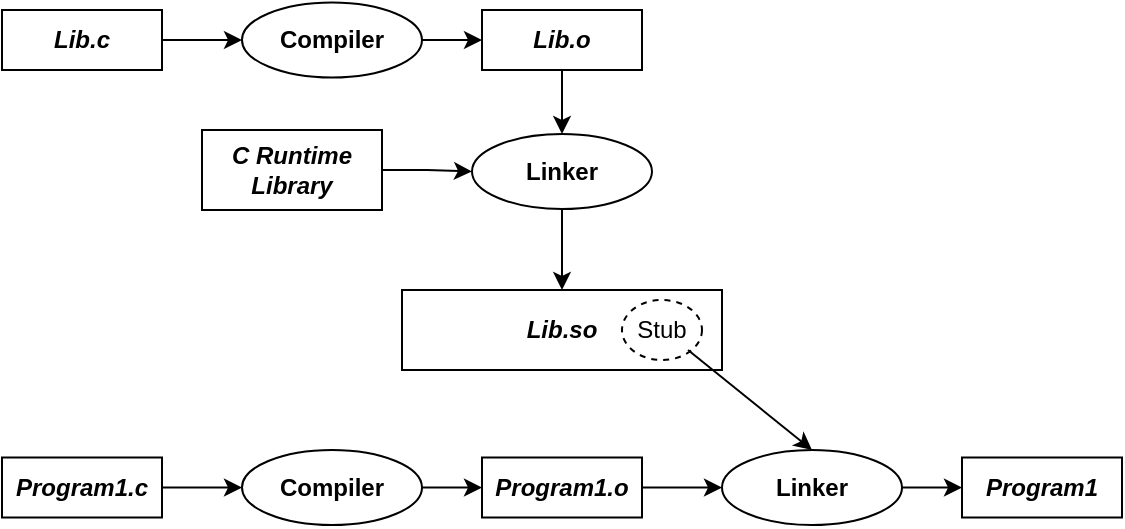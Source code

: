 <mxfile version="14.5.1" type="device"><diagram id="-l8LTzM8-EYCReT8Znl-" name="第 1 页"><mxGraphModel dx="907" dy="733" grid="1" gridSize="10" guides="1" tooltips="1" connect="1" arrows="1" fold="1" page="1" pageScale="1" pageWidth="827" pageHeight="1169" math="0" shadow="0"><root><mxCell id="0"/><mxCell id="1" parent="0"/><mxCell id="dzJN5QDpe8_w99gav0S3-48" style="edgeStyle=orthogonalEdgeStyle;rounded=0;orthogonalLoop=1;jettySize=auto;html=1;entryX=0;entryY=0.5;entryDx=0;entryDy=0;" edge="1" parent="1" source="dzJN5QDpe8_w99gav0S3-36" target="dzJN5QDpe8_w99gav0S3-37"><mxGeometry relative="1" as="geometry"/></mxCell><mxCell id="dzJN5QDpe8_w99gav0S3-36" value="&lt;i&gt;&lt;b&gt;Lib.c&lt;/b&gt;&lt;/i&gt;" style="rounded=0;whiteSpace=wrap;html=1;shadow=0;sketch=0;fillColor=#FFFFFF;" vertex="1" parent="1"><mxGeometry x="120" y="240" width="80" height="30" as="geometry"/></mxCell><mxCell id="dzJN5QDpe8_w99gav0S3-49" style="edgeStyle=orthogonalEdgeStyle;rounded=0;orthogonalLoop=1;jettySize=auto;html=1;entryX=0;entryY=0.5;entryDx=0;entryDy=0;" edge="1" parent="1" source="dzJN5QDpe8_w99gav0S3-37" target="dzJN5QDpe8_w99gav0S3-38"><mxGeometry relative="1" as="geometry"/></mxCell><mxCell id="dzJN5QDpe8_w99gav0S3-37" value="&lt;b&gt;Compiler&lt;/b&gt;" style="ellipse;whiteSpace=wrap;html=1;shadow=0;sketch=0;fillColor=#FFFFFF;" vertex="1" parent="1"><mxGeometry x="240" y="236.25" width="90" height="37.5" as="geometry"/></mxCell><mxCell id="dzJN5QDpe8_w99gav0S3-50" style="edgeStyle=orthogonalEdgeStyle;rounded=0;orthogonalLoop=1;jettySize=auto;html=1;entryX=0.5;entryY=0;entryDx=0;entryDy=0;" edge="1" parent="1" source="dzJN5QDpe8_w99gav0S3-38" target="dzJN5QDpe8_w99gav0S3-39"><mxGeometry relative="1" as="geometry"/></mxCell><mxCell id="dzJN5QDpe8_w99gav0S3-38" value="&lt;i&gt;&lt;b&gt;Lib.o&lt;/b&gt;&lt;/i&gt;" style="rounded=0;whiteSpace=wrap;html=1;shadow=0;sketch=0;fillColor=#FFFFFF;" vertex="1" parent="1"><mxGeometry x="360" y="240" width="80" height="30" as="geometry"/></mxCell><mxCell id="dzJN5QDpe8_w99gav0S3-52" style="edgeStyle=orthogonalEdgeStyle;rounded=0;orthogonalLoop=1;jettySize=auto;html=1;entryX=0.5;entryY=0;entryDx=0;entryDy=0;" edge="1" parent="1" source="dzJN5QDpe8_w99gav0S3-39" target="dzJN5QDpe8_w99gav0S3-41"><mxGeometry relative="1" as="geometry"/></mxCell><mxCell id="dzJN5QDpe8_w99gav0S3-39" value="&lt;b&gt;Linker&lt;/b&gt;" style="ellipse;whiteSpace=wrap;html=1;shadow=0;sketch=0;fillColor=#FFFFFF;" vertex="1" parent="1"><mxGeometry x="355" y="302" width="90" height="37.5" as="geometry"/></mxCell><mxCell id="dzJN5QDpe8_w99gav0S3-51" style="edgeStyle=orthogonalEdgeStyle;rounded=0;orthogonalLoop=1;jettySize=auto;html=1;entryX=0;entryY=0.5;entryDx=0;entryDy=0;" edge="1" parent="1" source="dzJN5QDpe8_w99gav0S3-40" target="dzJN5QDpe8_w99gav0S3-39"><mxGeometry relative="1" as="geometry"/></mxCell><mxCell id="dzJN5QDpe8_w99gav0S3-40" value="&lt;i&gt;&lt;b&gt;C Runtime&lt;br&gt;Library&lt;/b&gt;&lt;/i&gt;" style="rounded=0;whiteSpace=wrap;html=1;shadow=0;sketch=0;fillColor=#FFFFFF;" vertex="1" parent="1"><mxGeometry x="220" y="300" width="90" height="40" as="geometry"/></mxCell><mxCell id="dzJN5QDpe8_w99gav0S3-41" value="&lt;i&gt;&lt;b&gt;Lib.so&lt;/b&gt;&lt;/i&gt;" style="rounded=0;whiteSpace=wrap;html=1;shadow=0;sketch=0;fillColor=#FFFFFF;" vertex="1" parent="1"><mxGeometry x="320" y="380" width="160" height="40" as="geometry"/></mxCell><mxCell id="dzJN5QDpe8_w99gav0S3-42" value="Stub" style="ellipse;whiteSpace=wrap;html=1;shadow=0;sketch=0;fillColor=#FFFFFF;dashed=1;" vertex="1" parent="1"><mxGeometry x="430" y="385" width="40" height="30" as="geometry"/></mxCell><mxCell id="dzJN5QDpe8_w99gav0S3-53" style="edgeStyle=orthogonalEdgeStyle;rounded=0;orthogonalLoop=1;jettySize=auto;html=1;entryX=0;entryY=0.5;entryDx=0;entryDy=0;" edge="1" parent="1" source="dzJN5QDpe8_w99gav0S3-43" target="dzJN5QDpe8_w99gav0S3-44"><mxGeometry relative="1" as="geometry"/></mxCell><mxCell id="dzJN5QDpe8_w99gav0S3-43" value="&lt;i&gt;&lt;b&gt;Program1.c&lt;/b&gt;&lt;/i&gt;" style="rounded=0;whiteSpace=wrap;html=1;shadow=0;sketch=0;fillColor=#FFFFFF;" vertex="1" parent="1"><mxGeometry x="120" y="463.75" width="80" height="30" as="geometry"/></mxCell><mxCell id="dzJN5QDpe8_w99gav0S3-54" style="edgeStyle=orthogonalEdgeStyle;rounded=0;orthogonalLoop=1;jettySize=auto;html=1;entryX=0;entryY=0.5;entryDx=0;entryDy=0;" edge="1" parent="1" source="dzJN5QDpe8_w99gav0S3-44" target="dzJN5QDpe8_w99gav0S3-45"><mxGeometry relative="1" as="geometry"/></mxCell><mxCell id="dzJN5QDpe8_w99gav0S3-44" value="&lt;b&gt;Compiler&lt;/b&gt;" style="ellipse;whiteSpace=wrap;html=1;shadow=0;sketch=0;fillColor=#FFFFFF;" vertex="1" parent="1"><mxGeometry x="240" y="460" width="90" height="37.5" as="geometry"/></mxCell><mxCell id="dzJN5QDpe8_w99gav0S3-55" style="edgeStyle=orthogonalEdgeStyle;rounded=0;orthogonalLoop=1;jettySize=auto;html=1;entryX=0;entryY=0.5;entryDx=0;entryDy=0;" edge="1" parent="1" source="dzJN5QDpe8_w99gav0S3-45" target="dzJN5QDpe8_w99gav0S3-46"><mxGeometry relative="1" as="geometry"/></mxCell><mxCell id="dzJN5QDpe8_w99gav0S3-45" value="&lt;i&gt;&lt;b&gt;Program1.o&lt;/b&gt;&lt;/i&gt;" style="rounded=0;whiteSpace=wrap;html=1;shadow=0;sketch=0;fillColor=#FFFFFF;" vertex="1" parent="1"><mxGeometry x="360" y="463.75" width="80" height="30" as="geometry"/></mxCell><mxCell id="dzJN5QDpe8_w99gav0S3-56" style="edgeStyle=orthogonalEdgeStyle;rounded=0;orthogonalLoop=1;jettySize=auto;html=1;entryX=0;entryY=0.5;entryDx=0;entryDy=0;" edge="1" parent="1" source="dzJN5QDpe8_w99gav0S3-46" target="dzJN5QDpe8_w99gav0S3-47"><mxGeometry relative="1" as="geometry"/></mxCell><mxCell id="dzJN5QDpe8_w99gav0S3-46" value="&lt;b&gt;Linker&lt;/b&gt;" style="ellipse;whiteSpace=wrap;html=1;shadow=0;sketch=0;fillColor=#FFFFFF;" vertex="1" parent="1"><mxGeometry x="480" y="460" width="90" height="37.5" as="geometry"/></mxCell><mxCell id="dzJN5QDpe8_w99gav0S3-47" value="&lt;i&gt;&lt;b&gt;Program1&lt;/b&gt;&lt;/i&gt;" style="rounded=0;whiteSpace=wrap;html=1;shadow=0;sketch=0;fillColor=#FFFFFF;" vertex="1" parent="1"><mxGeometry x="600" y="463.75" width="80" height="30" as="geometry"/></mxCell><mxCell id="dzJN5QDpe8_w99gav0S3-58" value="" style="endArrow=classic;html=1;exitX=0.825;exitY=0.833;exitDx=0;exitDy=0;exitPerimeter=0;entryX=0.5;entryY=0;entryDx=0;entryDy=0;" edge="1" parent="1" source="dzJN5QDpe8_w99gav0S3-42" target="dzJN5QDpe8_w99gav0S3-46"><mxGeometry width="50" height="50" relative="1" as="geometry"><mxPoint x="510" y="420" as="sourcePoint"/><mxPoint x="560" y="370" as="targetPoint"/></mxGeometry></mxCell></root></mxGraphModel></diagram></mxfile>